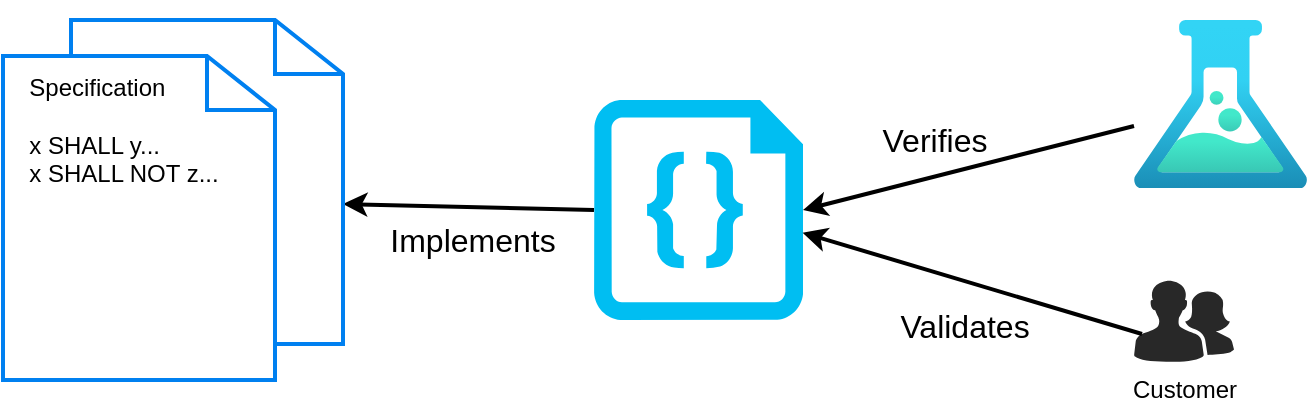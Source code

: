 <mxfile version="24.4.8" type="device">
  <diagram name="Page-1" id="bVuFEIf3aUhZrAqiFHV3">
    <mxGraphModel dx="1858" dy="2280" grid="1" gridSize="10" guides="1" tooltips="1" connect="1" arrows="1" fold="1" page="1" pageScale="1" pageWidth="850" pageHeight="1100" math="0" shadow="0">
      <root>
        <mxCell id="0" />
        <mxCell id="1" parent="0" />
        <mxCell id="PpxldKTlLKgCbzOTVSuM-4" value="" style="image;aspect=fixed;html=1;points=[];align=center;fontSize=12;image=img/lib/azure2/general/Load_Test.svg;" vertex="1" parent="1">
          <mxGeometry x="620" y="-1040" width="86.55" height="84" as="geometry" />
        </mxCell>
        <mxCell id="PpxldKTlLKgCbzOTVSuM-5" value="" style="verticalLabelPosition=bottom;html=1;verticalAlign=top;align=center;strokeColor=none;fillColor=#00BEF2;shape=mxgraph.azure.code_file;pointerEvents=1;" vertex="1" parent="1">
          <mxGeometry x="350" y="-1000" width="104.5" height="110" as="geometry" />
        </mxCell>
        <mxCell id="PpxldKTlLKgCbzOTVSuM-8" value="" style="endArrow=none;html=1;rounded=0;entryX=0;entryY=0.5;entryDx=0;entryDy=0;entryPerimeter=0;startArrow=classic;startFill=1;endFill=0;strokeWidth=2;" edge="1" parent="1" source="PpxldKTlLKgCbzOTVSuM-6" target="PpxldKTlLKgCbzOTVSuM-5">
          <mxGeometry width="50" height="50" relative="1" as="geometry">
            <mxPoint x="170" y="-790" as="sourcePoint" />
            <mxPoint x="600" y="-940" as="targetPoint" />
          </mxGeometry>
        </mxCell>
        <mxCell id="PpxldKTlLKgCbzOTVSuM-9" value="&lt;font style=&quot;font-size: 16px;&quot;&gt;Implements&lt;/font&gt;" style="edgeLabel;html=1;align=center;verticalAlign=middle;resizable=0;points=[];" vertex="1" connectable="0" parent="PpxldKTlLKgCbzOTVSuM-8">
          <mxGeometry x="0.029" y="-1" relative="1" as="geometry">
            <mxPoint y="15" as="offset" />
          </mxGeometry>
        </mxCell>
        <mxCell id="PpxldKTlLKgCbzOTVSuM-10" value="&lt;font style=&quot;font-size: 16px;&quot;&gt;Verifies&lt;/font&gt;" style="endArrow=none;html=1;rounded=0;exitX=1;exitY=0.5;exitDx=0;exitDy=0;exitPerimeter=0;endFill=0;startArrow=classic;startFill=1;strokeWidth=2;" edge="1" parent="1" source="PpxldKTlLKgCbzOTVSuM-5" target="PpxldKTlLKgCbzOTVSuM-4">
          <mxGeometry x="-0.155" y="18" width="50" height="50" relative="1" as="geometry">
            <mxPoint x="280" y="-762" as="sourcePoint" />
            <mxPoint x="463" y="-611" as="targetPoint" />
            <mxPoint as="offset" />
          </mxGeometry>
        </mxCell>
        <mxCell id="PpxldKTlLKgCbzOTVSuM-16" value="Customer" style="verticalLabelPosition=bottom;sketch=0;html=1;fillColor=#282828;strokeColor=none;verticalAlign=top;pointerEvents=1;align=center;shape=mxgraph.cisco_safe.people_places_things_icons.icon2;" vertex="1" parent="1">
          <mxGeometry x="620" y="-910" width="50" height="41" as="geometry" />
        </mxCell>
        <mxCell id="PpxldKTlLKgCbzOTVSuM-19" value="" style="group" vertex="1" connectable="0" parent="1">
          <mxGeometry x="54.5" y="-1050" width="170" height="190" as="geometry" />
        </mxCell>
        <mxCell id="PpxldKTlLKgCbzOTVSuM-6" value="" style="html=1;verticalLabelPosition=bottom;align=left;labelBackgroundColor=#ffffff;verticalAlign=top;strokeWidth=2;strokeColor=#0080F0;shadow=0;dashed=0;shape=mxgraph.ios7.icons.documents;" vertex="1" parent="PpxldKTlLKgCbzOTVSuM-19">
          <mxGeometry y="10" width="170" height="180" as="geometry" />
        </mxCell>
        <mxCell id="PpxldKTlLKgCbzOTVSuM-7" value="&lt;div align=&quot;left&quot;&gt;Specification&lt;br&gt;&lt;br&gt;x SHALL y...&lt;br&gt;x SHALL NOT z...&lt;br&gt;&lt;/div&gt;" style="text;html=1;align=center;verticalAlign=middle;whiteSpace=wrap;rounded=0;" vertex="1" parent="PpxldKTlLKgCbzOTVSuM-19">
          <mxGeometry x="5.5" width="110" height="130" as="geometry" />
        </mxCell>
        <mxCell id="PpxldKTlLKgCbzOTVSuM-21" value="&lt;font style=&quot;font-size: 16px;&quot;&gt;Validates&lt;/font&gt;" style="endArrow=none;html=1;rounded=0;exitX=0.998;exitY=0.603;exitDx=0;exitDy=0;exitPerimeter=0;endFill=0;startArrow=classic;startFill=1;strokeWidth=2;entryX=0.08;entryY=0.659;entryDx=0;entryDy=0;entryPerimeter=0;" edge="1" parent="1" source="PpxldKTlLKgCbzOTVSuM-5" target="PpxldKTlLKgCbzOTVSuM-16">
          <mxGeometry x="0.024" y="-22" width="50" height="50" relative="1" as="geometry">
            <mxPoint x="465" y="-935" as="sourcePoint" />
            <mxPoint x="630" y="-977" as="targetPoint" />
            <mxPoint as="offset" />
          </mxGeometry>
        </mxCell>
      </root>
    </mxGraphModel>
  </diagram>
</mxfile>

